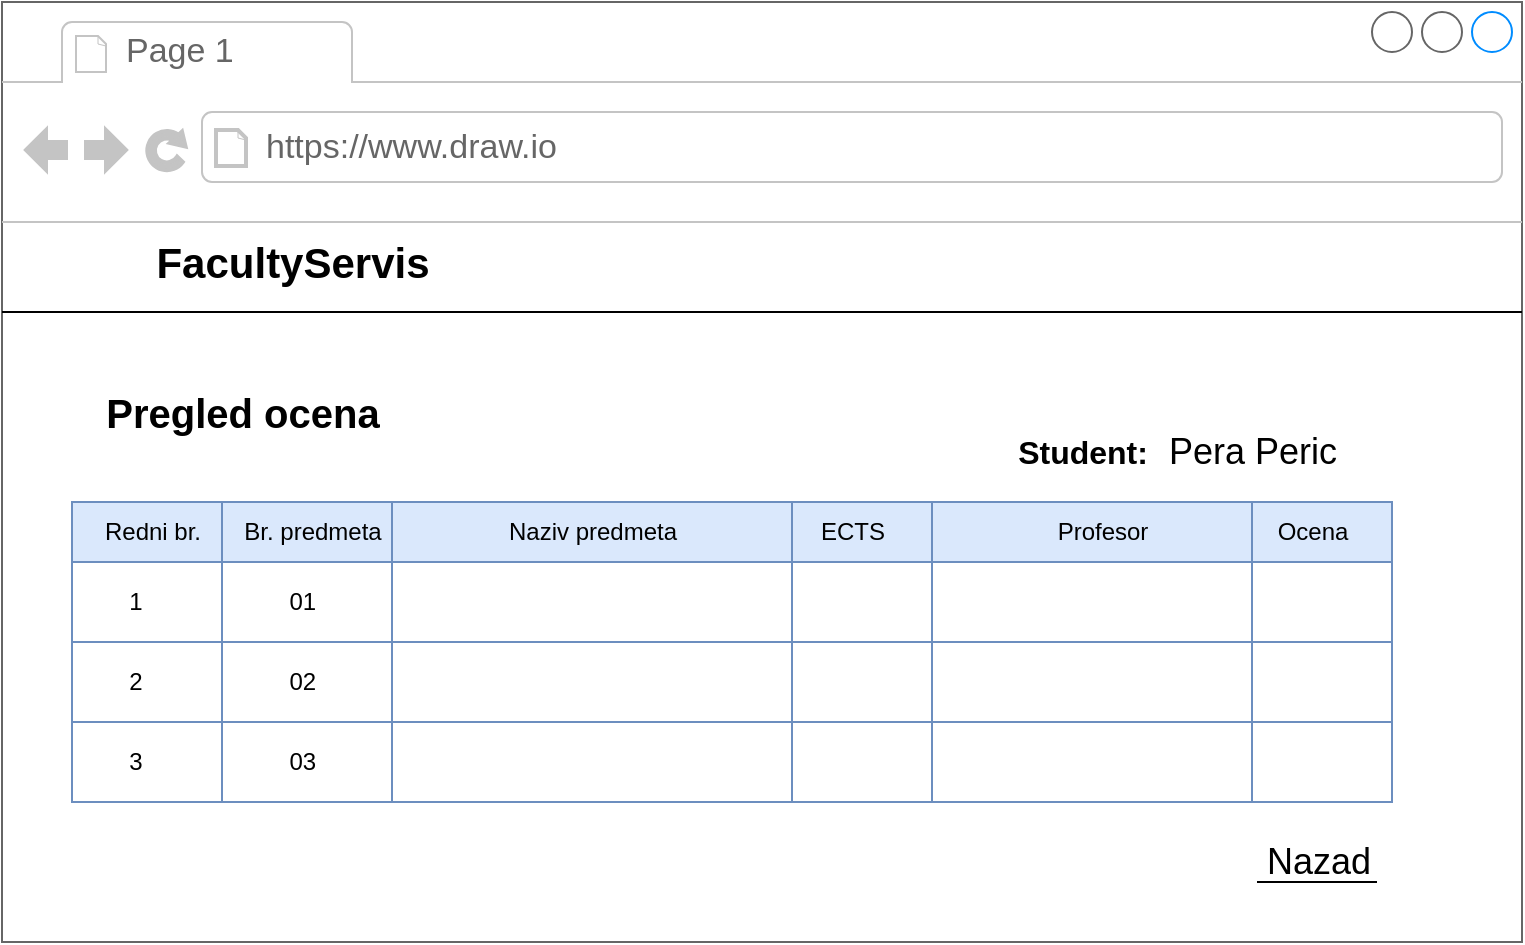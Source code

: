 <mxfile version="13.9.9" type="device"><diagram id="sb8ox1WNcWH18Cf6_KQx" name="Page-1"><mxGraphModel dx="1038" dy="607" grid="1" gridSize="10" guides="1" tooltips="1" connect="1" arrows="1" fold="1" page="1" pageScale="1" pageWidth="850" pageHeight="1100" math="0" shadow="0"><root><mxCell id="0"/><mxCell id="1" parent="0"/><mxCell id="6jIecSqJorFZ4r23Z3NR-2" value="" style="strokeWidth=1;shadow=0;dashed=0;align=center;html=1;shape=mxgraph.mockup.containers.browserWindow;rSize=0;strokeColor=#666666;strokeColor2=#008cff;strokeColor3=#c4c4c4;mainText=,;recursiveResize=0;" parent="1" vertex="1"><mxGeometry x="60" y="120" width="760" height="470" as="geometry"/></mxCell><mxCell id="6jIecSqJorFZ4r23Z3NR-3" value="Page 1" style="strokeWidth=1;shadow=0;dashed=0;align=center;html=1;shape=mxgraph.mockup.containers.anchor;fontSize=17;fontColor=#666666;align=left;" parent="6jIecSqJorFZ4r23Z3NR-2" vertex="1"><mxGeometry x="60" y="12" width="110" height="26" as="geometry"/></mxCell><mxCell id="6jIecSqJorFZ4r23Z3NR-4" value="https://www.draw.io" style="strokeWidth=1;shadow=0;dashed=0;align=center;html=1;shape=mxgraph.mockup.containers.anchor;rSize=0;fontSize=17;fontColor=#666666;align=left;" parent="6jIecSqJorFZ4r23Z3NR-2" vertex="1"><mxGeometry x="130" y="60" width="250" height="26" as="geometry"/></mxCell><mxCell id="6jIecSqJorFZ4r23Z3NR-5" value="" style="line;strokeWidth=1;html=1;perimeter=backbonePerimeter;points=[];outlineConnect=0;" parent="6jIecSqJorFZ4r23Z3NR-2" vertex="1"><mxGeometry y="150" width="760" height="10" as="geometry"/></mxCell><mxCell id="6jIecSqJorFZ4r23Z3NR-7" value="&lt;b style=&quot;font-size: 21px&quot;&gt;FacultyServis&lt;/b&gt;" style="text;html=1;align=center;verticalAlign=middle;resizable=0;points=[];autosize=1;" parent="6jIecSqJorFZ4r23Z3NR-2" vertex="1"><mxGeometry x="70" y="120" width="150" height="20" as="geometry"/></mxCell><mxCell id="_C3WTDAqlyjdErUiIHWC-1" value="" style="shape=table;html=1;whiteSpace=wrap;startSize=30;container=1;collapsible=0;childLayout=tableLayout;fontStyle=1;align=center;fillColor=#dae8fc;strokeColor=#6c8ebf;" vertex="1" parent="6jIecSqJorFZ4r23Z3NR-2"><mxGeometry x="35" y="250" width="660" height="150" as="geometry"/></mxCell><mxCell id="_C3WTDAqlyjdErUiIHWC-2" value="" style="shape=partialRectangle;html=1;whiteSpace=wrap;collapsible=0;dropTarget=0;pointerEvents=0;fillColor=none;top=0;left=0;bottom=0;right=0;points=[[0,0.5],[1,0.5]];portConstraint=eastwest;" vertex="1" parent="_C3WTDAqlyjdErUiIHWC-1"><mxGeometry y="30" width="660" height="40" as="geometry"/></mxCell><mxCell id="_C3WTDAqlyjdErUiIHWC-3" value="&amp;nbsp; &amp;nbsp; &amp;nbsp; &amp;nbsp; 1&amp;nbsp; &amp;nbsp; &amp;nbsp; &amp;nbsp; &amp;nbsp; &amp;nbsp; &amp;nbsp; &amp;nbsp; &amp;nbsp; &amp;nbsp; &amp;nbsp; 01" style="shape=partialRectangle;html=1;whiteSpace=wrap;connectable=0;fillColor=none;top=0;left=0;bottom=0;right=0;overflow=hidden;align=left;" vertex="1" parent="_C3WTDAqlyjdErUiIHWC-2"><mxGeometry width="160" height="40" as="geometry"/></mxCell><mxCell id="_C3WTDAqlyjdErUiIHWC-4" value="" style="shape=partialRectangle;html=1;whiteSpace=wrap;connectable=0;fillColor=none;top=0;left=0;bottom=0;right=0;overflow=hidden;" vertex="1" parent="_C3WTDAqlyjdErUiIHWC-2"><mxGeometry x="160" width="200" height="40" as="geometry"/></mxCell><mxCell id="_C3WTDAqlyjdErUiIHWC-5" value="" style="shape=partialRectangle;html=1;whiteSpace=wrap;connectable=0;fillColor=none;top=0;left=0;bottom=0;right=0;overflow=hidden;" vertex="1" parent="_C3WTDAqlyjdErUiIHWC-2"><mxGeometry x="360" width="300" height="40" as="geometry"/></mxCell><mxCell id="_C3WTDAqlyjdErUiIHWC-6" value="" style="shape=partialRectangle;html=1;whiteSpace=wrap;collapsible=0;dropTarget=0;pointerEvents=0;fillColor=none;top=0;left=0;bottom=0;right=0;points=[[0,0.5],[1,0.5]];portConstraint=eastwest;" vertex="1" parent="_C3WTDAqlyjdErUiIHWC-1"><mxGeometry y="70" width="660" height="40" as="geometry"/></mxCell><mxCell id="_C3WTDAqlyjdErUiIHWC-7" value="&amp;nbsp; &amp;nbsp; &amp;nbsp; &amp;nbsp; 2&amp;nbsp; &amp;nbsp; &amp;nbsp; &amp;nbsp; &amp;nbsp; &amp;nbsp; &amp;nbsp; &amp;nbsp; &amp;nbsp; &amp;nbsp; &amp;nbsp; 02" style="shape=partialRectangle;html=1;whiteSpace=wrap;connectable=0;fillColor=none;top=0;left=0;bottom=0;right=0;overflow=hidden;align=left;" vertex="1" parent="_C3WTDAqlyjdErUiIHWC-6"><mxGeometry width="160" height="40" as="geometry"/></mxCell><mxCell id="_C3WTDAqlyjdErUiIHWC-8" value="" style="shape=partialRectangle;html=1;whiteSpace=wrap;connectable=0;fillColor=none;top=0;left=0;bottom=0;right=0;overflow=hidden;" vertex="1" parent="_C3WTDAqlyjdErUiIHWC-6"><mxGeometry x="160" width="200" height="40" as="geometry"/></mxCell><mxCell id="_C3WTDAqlyjdErUiIHWC-9" value="" style="shape=partialRectangle;html=1;whiteSpace=wrap;connectable=0;fillColor=none;top=0;left=0;bottom=0;right=0;overflow=hidden;" vertex="1" parent="_C3WTDAqlyjdErUiIHWC-6"><mxGeometry x="360" width="300" height="40" as="geometry"/></mxCell><mxCell id="_C3WTDAqlyjdErUiIHWC-10" value="" style="shape=partialRectangle;html=1;whiteSpace=wrap;collapsible=0;dropTarget=0;pointerEvents=0;fillColor=none;top=0;left=0;bottom=0;right=0;points=[[0,0.5],[1,0.5]];portConstraint=eastwest;" vertex="1" parent="_C3WTDAqlyjdErUiIHWC-1"><mxGeometry y="110" width="660" height="40" as="geometry"/></mxCell><mxCell id="_C3WTDAqlyjdErUiIHWC-11" value="&amp;nbsp; &amp;nbsp; &amp;nbsp; &amp;nbsp; 3&amp;nbsp; &amp;nbsp; &amp;nbsp; &amp;nbsp; &amp;nbsp; &amp;nbsp; &amp;nbsp; &amp;nbsp; &amp;nbsp; &amp;nbsp; &amp;nbsp; 03" style="shape=partialRectangle;html=1;whiteSpace=wrap;connectable=0;fillColor=none;top=0;left=0;bottom=0;right=0;overflow=hidden;align=left;" vertex="1" parent="_C3WTDAqlyjdErUiIHWC-10"><mxGeometry width="160" height="40" as="geometry"/></mxCell><mxCell id="_C3WTDAqlyjdErUiIHWC-12" value="" style="shape=partialRectangle;html=1;whiteSpace=wrap;connectable=0;fillColor=none;top=0;left=0;bottom=0;right=0;overflow=hidden;" vertex="1" parent="_C3WTDAqlyjdErUiIHWC-10"><mxGeometry x="160" width="200" height="40" as="geometry"/></mxCell><mxCell id="_C3WTDAqlyjdErUiIHWC-13" value="" style="shape=partialRectangle;html=1;whiteSpace=wrap;connectable=0;fillColor=none;top=0;left=0;bottom=0;right=0;overflow=hidden;" vertex="1" parent="_C3WTDAqlyjdErUiIHWC-10"><mxGeometry x="360" width="300" height="40" as="geometry"/></mxCell><mxCell id="_C3WTDAqlyjdErUiIHWC-14" value="" style="line;strokeWidth=1;direction=south;html=1;perimeter=backbonePerimeter;points=[];outlineConnect=0;fillColor=#dae8fc;strokeColor=#6c8ebf;" vertex="1" parent="6jIecSqJorFZ4r23Z3NR-2"><mxGeometry x="105" y="250" width="10" height="150" as="geometry"/></mxCell><mxCell id="_C3WTDAqlyjdErUiIHWC-15" value="Redni br." style="text;html=1;align=center;verticalAlign=middle;resizable=0;points=[];autosize=1;" vertex="1" parent="6jIecSqJorFZ4r23Z3NR-2"><mxGeometry x="45" y="255" width="60" height="20" as="geometry"/></mxCell><mxCell id="_C3WTDAqlyjdErUiIHWC-17" value="Br. predmeta" style="text;html=1;align=center;verticalAlign=middle;resizable=0;points=[];autosize=1;" vertex="1" parent="6jIecSqJorFZ4r23Z3NR-2"><mxGeometry x="115" y="255" width="80" height="20" as="geometry"/></mxCell><mxCell id="_C3WTDAqlyjdErUiIHWC-18" value="" style="line;strokeWidth=1;direction=south;html=1;perimeter=backbonePerimeter;points=[];outlineConnect=0;fillColor=#dae8fc;strokeColor=#6c8ebf;" vertex="1" parent="6jIecSqJorFZ4r23Z3NR-2"><mxGeometry x="180" y="250" width="30" height="30" as="geometry"/></mxCell><mxCell id="_C3WTDAqlyjdErUiIHWC-19" value="Naziv predmeta" style="text;html=1;align=center;verticalAlign=middle;resizable=0;points=[];autosize=1;" vertex="1" parent="6jIecSqJorFZ4r23Z3NR-2"><mxGeometry x="245" y="255" width="100" height="20" as="geometry"/></mxCell><mxCell id="_C3WTDAqlyjdErUiIHWC-21" value="" style="line;strokeWidth=1;direction=south;html=1;perimeter=backbonePerimeter;points=[];outlineConnect=0;fillColor=#dae8fc;strokeColor=#6c8ebf;" vertex="1" parent="6jIecSqJorFZ4r23Z3NR-2"><mxGeometry x="380" y="250" width="30" height="30" as="geometry"/></mxCell><mxCell id="_C3WTDAqlyjdErUiIHWC-22" value="Profesor" style="text;html=1;align=center;verticalAlign=middle;resizable=0;points=[];autosize=1;" vertex="1" parent="6jIecSqJorFZ4r23Z3NR-2"><mxGeometry x="520" y="255" width="60" height="20" as="geometry"/></mxCell><mxCell id="_C3WTDAqlyjdErUiIHWC-23" value="" style="line;strokeWidth=1;direction=south;html=1;perimeter=backbonePerimeter;points=[];outlineConnect=0;fillColor=#dae8fc;strokeColor=#6c8ebf;" vertex="1" parent="6jIecSqJorFZ4r23Z3NR-2"><mxGeometry x="620" y="250" width="10" height="150" as="geometry"/></mxCell><mxCell id="_C3WTDAqlyjdErUiIHWC-24" value="" style="line;strokeWidth=1;direction=south;html=1;perimeter=backbonePerimeter;points=[];outlineConnect=0;fillColor=#dae8fc;strokeColor=#6c8ebf;" vertex="1" parent="6jIecSqJorFZ4r23Z3NR-2"><mxGeometry x="460" y="250" width="10" height="150" as="geometry"/></mxCell><mxCell id="_C3WTDAqlyjdErUiIHWC-25" value="ECTS" style="text;html=1;align=center;verticalAlign=middle;resizable=0;points=[];autosize=1;" vertex="1" parent="6jIecSqJorFZ4r23Z3NR-2"><mxGeometry x="400" y="255" width="50" height="20" as="geometry"/></mxCell><mxCell id="_C3WTDAqlyjdErUiIHWC-26" value="Ocena" style="text;html=1;align=center;verticalAlign=middle;resizable=0;points=[];autosize=1;" vertex="1" parent="6jIecSqJorFZ4r23Z3NR-2"><mxGeometry x="630" y="255" width="50" height="20" as="geometry"/></mxCell><mxCell id="_C3WTDAqlyjdErUiIHWC-27" value="&lt;font size=&quot;1&quot;&gt;&lt;b style=&quot;font-size: 16px&quot;&gt;Student:&lt;/b&gt;&lt;/font&gt;" style="text;html=1;align=center;verticalAlign=middle;resizable=0;points=[];autosize=1;" vertex="1" parent="6jIecSqJorFZ4r23Z3NR-2"><mxGeometry x="500" y="215" width="80" height="20" as="geometry"/></mxCell><mxCell id="_C3WTDAqlyjdErUiIHWC-28" value="&lt;font style=&quot;font-size: 18px&quot;&gt;Pera Peric&lt;/font&gt;" style="text;html=1;align=center;verticalAlign=middle;resizable=0;points=[];autosize=1;" vertex="1" parent="6jIecSqJorFZ4r23Z3NR-2"><mxGeometry x="575" y="215" width="100" height="20" as="geometry"/></mxCell><mxCell id="_C3WTDAqlyjdErUiIHWC-30" value="&lt;b&gt;&lt;font style=&quot;font-size: 20px&quot;&gt;Pregled ocena&lt;/font&gt;&lt;/b&gt;" style="text;html=1;align=center;verticalAlign=middle;resizable=0;points=[];autosize=1;" vertex="1" parent="6jIecSqJorFZ4r23Z3NR-2"><mxGeometry x="45" y="195" width="150" height="20" as="geometry"/></mxCell><mxCell id="_C3WTDAqlyjdErUiIHWC-31" value="&lt;font style=&quot;font-size: 18px&quot;&gt;Nazad&lt;/font&gt;" style="text;html=1;align=center;verticalAlign=middle;resizable=0;points=[];autosize=1;" vertex="1" parent="6jIecSqJorFZ4r23Z3NR-2"><mxGeometry x="622.5" y="420" width="70" height="20" as="geometry"/></mxCell><mxCell id="_C3WTDAqlyjdErUiIHWC-32" value="" style="line;strokeWidth=1;html=1;perimeter=backbonePerimeter;points=[];outlineConnect=0;" vertex="1" parent="6jIecSqJorFZ4r23Z3NR-2"><mxGeometry x="627.5" y="430" width="60" height="20" as="geometry"/></mxCell></root></mxGraphModel></diagram></mxfile>